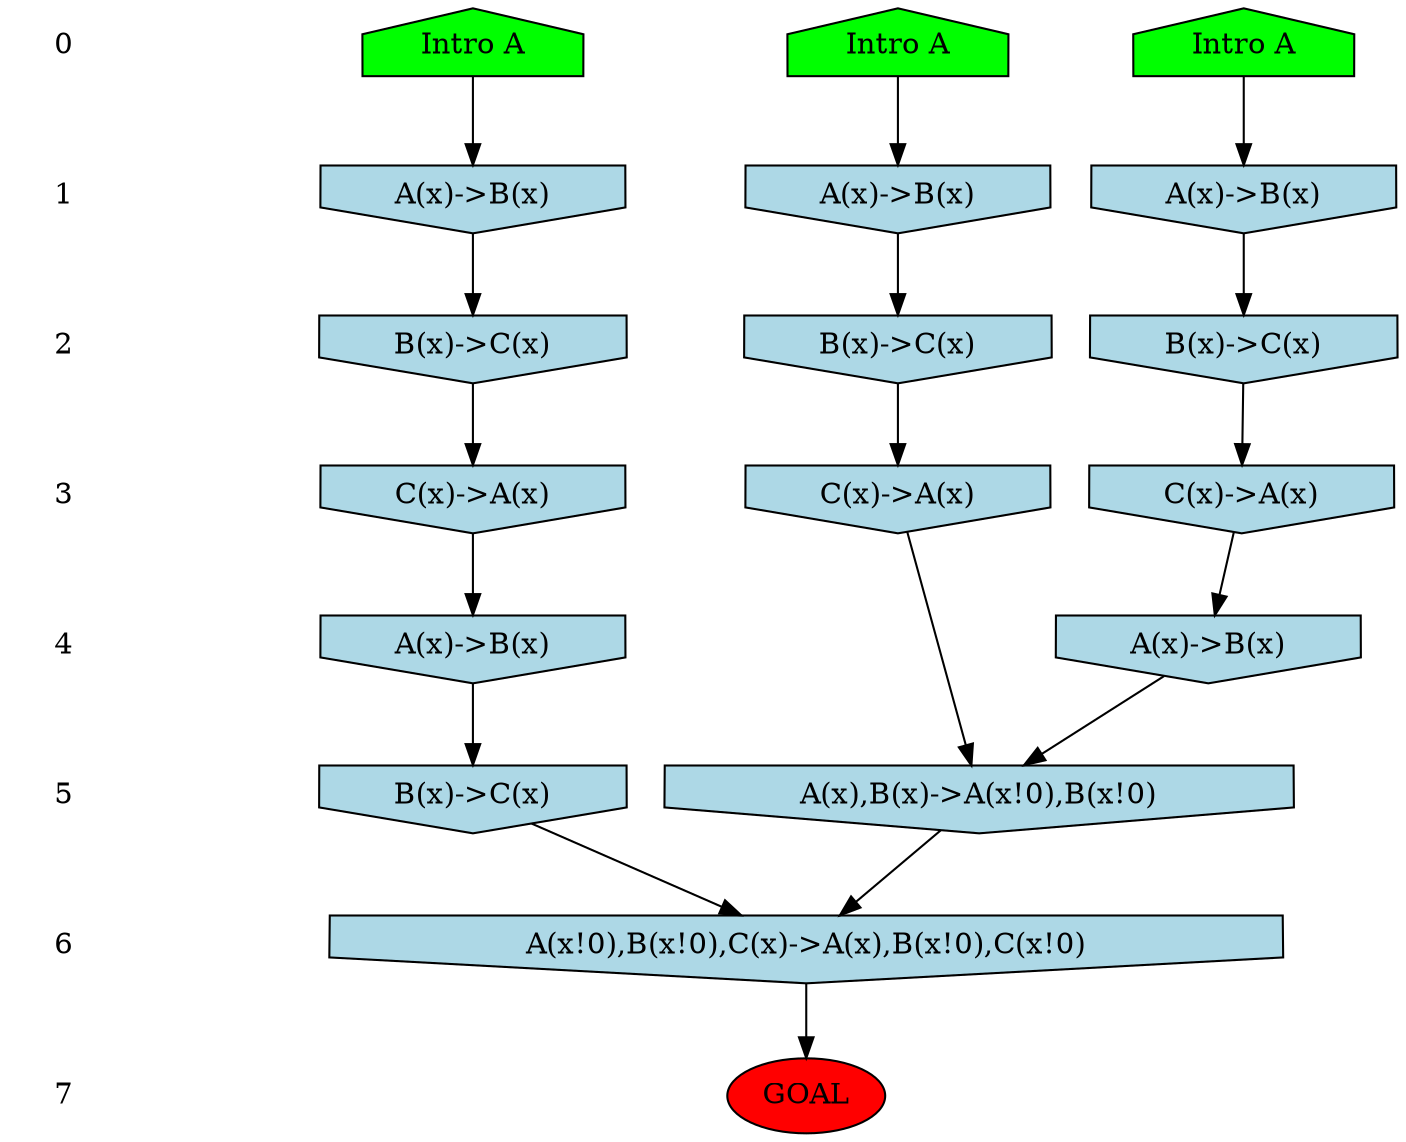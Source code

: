 /* Compression of 1 causal flows obtained in average at 6.902677E+00 t.u */
/* Compressed causal flows were: [10] */
digraph G{
 ranksep=.5 ; 
{ rank = same ; "0" [shape=plaintext] ; node_1 [label ="Intro A", shape=house, style=filled, fillcolor=green] ;
node_2 [label ="Intro A", shape=house, style=filled, fillcolor=green] ;
node_3 [label ="Intro A", shape=house, style=filled, fillcolor=green] ;
}
{ rank = same ; "1" [shape=plaintext] ; node_4 [label="A(x)->B(x)", shape=invhouse, style=filled, fillcolor = lightblue] ;
node_6 [label="A(x)->B(x)", shape=invhouse, style=filled, fillcolor = lightblue] ;
node_7 [label="A(x)->B(x)", shape=invhouse, style=filled, fillcolor = lightblue] ;
}
{ rank = same ; "2" [shape=plaintext] ; node_5 [label="B(x)->C(x)", shape=invhouse, style=filled, fillcolor = lightblue] ;
node_9 [label="B(x)->C(x)", shape=invhouse, style=filled, fillcolor = lightblue] ;
node_10 [label="B(x)->C(x)", shape=invhouse, style=filled, fillcolor = lightblue] ;
}
{ rank = same ; "3" [shape=plaintext] ; node_8 [label="C(x)->A(x)", shape=invhouse, style=filled, fillcolor = lightblue] ;
node_11 [label="C(x)->A(x)", shape=invhouse, style=filled, fillcolor = lightblue] ;
node_13 [label="C(x)->A(x)", shape=invhouse, style=filled, fillcolor = lightblue] ;
}
{ rank = same ; "4" [shape=plaintext] ; node_12 [label="A(x)->B(x)", shape=invhouse, style=filled, fillcolor = lightblue] ;
node_14 [label="A(x)->B(x)", shape=invhouse, style=filled, fillcolor = lightblue] ;
}
{ rank = same ; "5" [shape=plaintext] ; node_15 [label="A(x),B(x)->A(x!0),B(x!0)", shape=invhouse, style=filled, fillcolor = lightblue] ;
node_16 [label="B(x)->C(x)", shape=invhouse, style=filled, fillcolor = lightblue] ;
}
{ rank = same ; "6" [shape=plaintext] ; node_17 [label="A(x!0),B(x!0),C(x)->A(x),B(x!0),C(x!0)", shape=invhouse, style=filled, fillcolor = lightblue] ;
}
{ rank = same ; "7" [shape=plaintext] ; node_18 [label ="GOAL", style=filled, fillcolor=red] ;
}
"0" -> "1" [style="invis"]; 
"1" -> "2" [style="invis"]; 
"2" -> "3" [style="invis"]; 
"3" -> "4" [style="invis"]; 
"4" -> "5" [style="invis"]; 
"5" -> "6" [style="invis"]; 
"6" -> "7" [style="invis"]; 
node_2 -> node_4
node_4 -> node_5
node_3 -> node_6
node_1 -> node_7
node_5 -> node_8
node_7 -> node_9
node_6 -> node_10
node_10 -> node_11
node_8 -> node_12
node_9 -> node_13
node_13 -> node_14
node_11 -> node_15
node_12 -> node_15
node_14 -> node_16
node_15 -> node_17
node_16 -> node_17
node_17 -> node_18
}
/*
 Dot generation time: 0.000000
*/